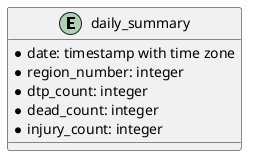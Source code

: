 @startuml statistic
left to right direction

entity daily_summary {
    *date: timestamp with time zone
    *region_number: integer
    *dtp_count: integer
    *dead_count: integer
    *injury_count: integer
}

@enduml